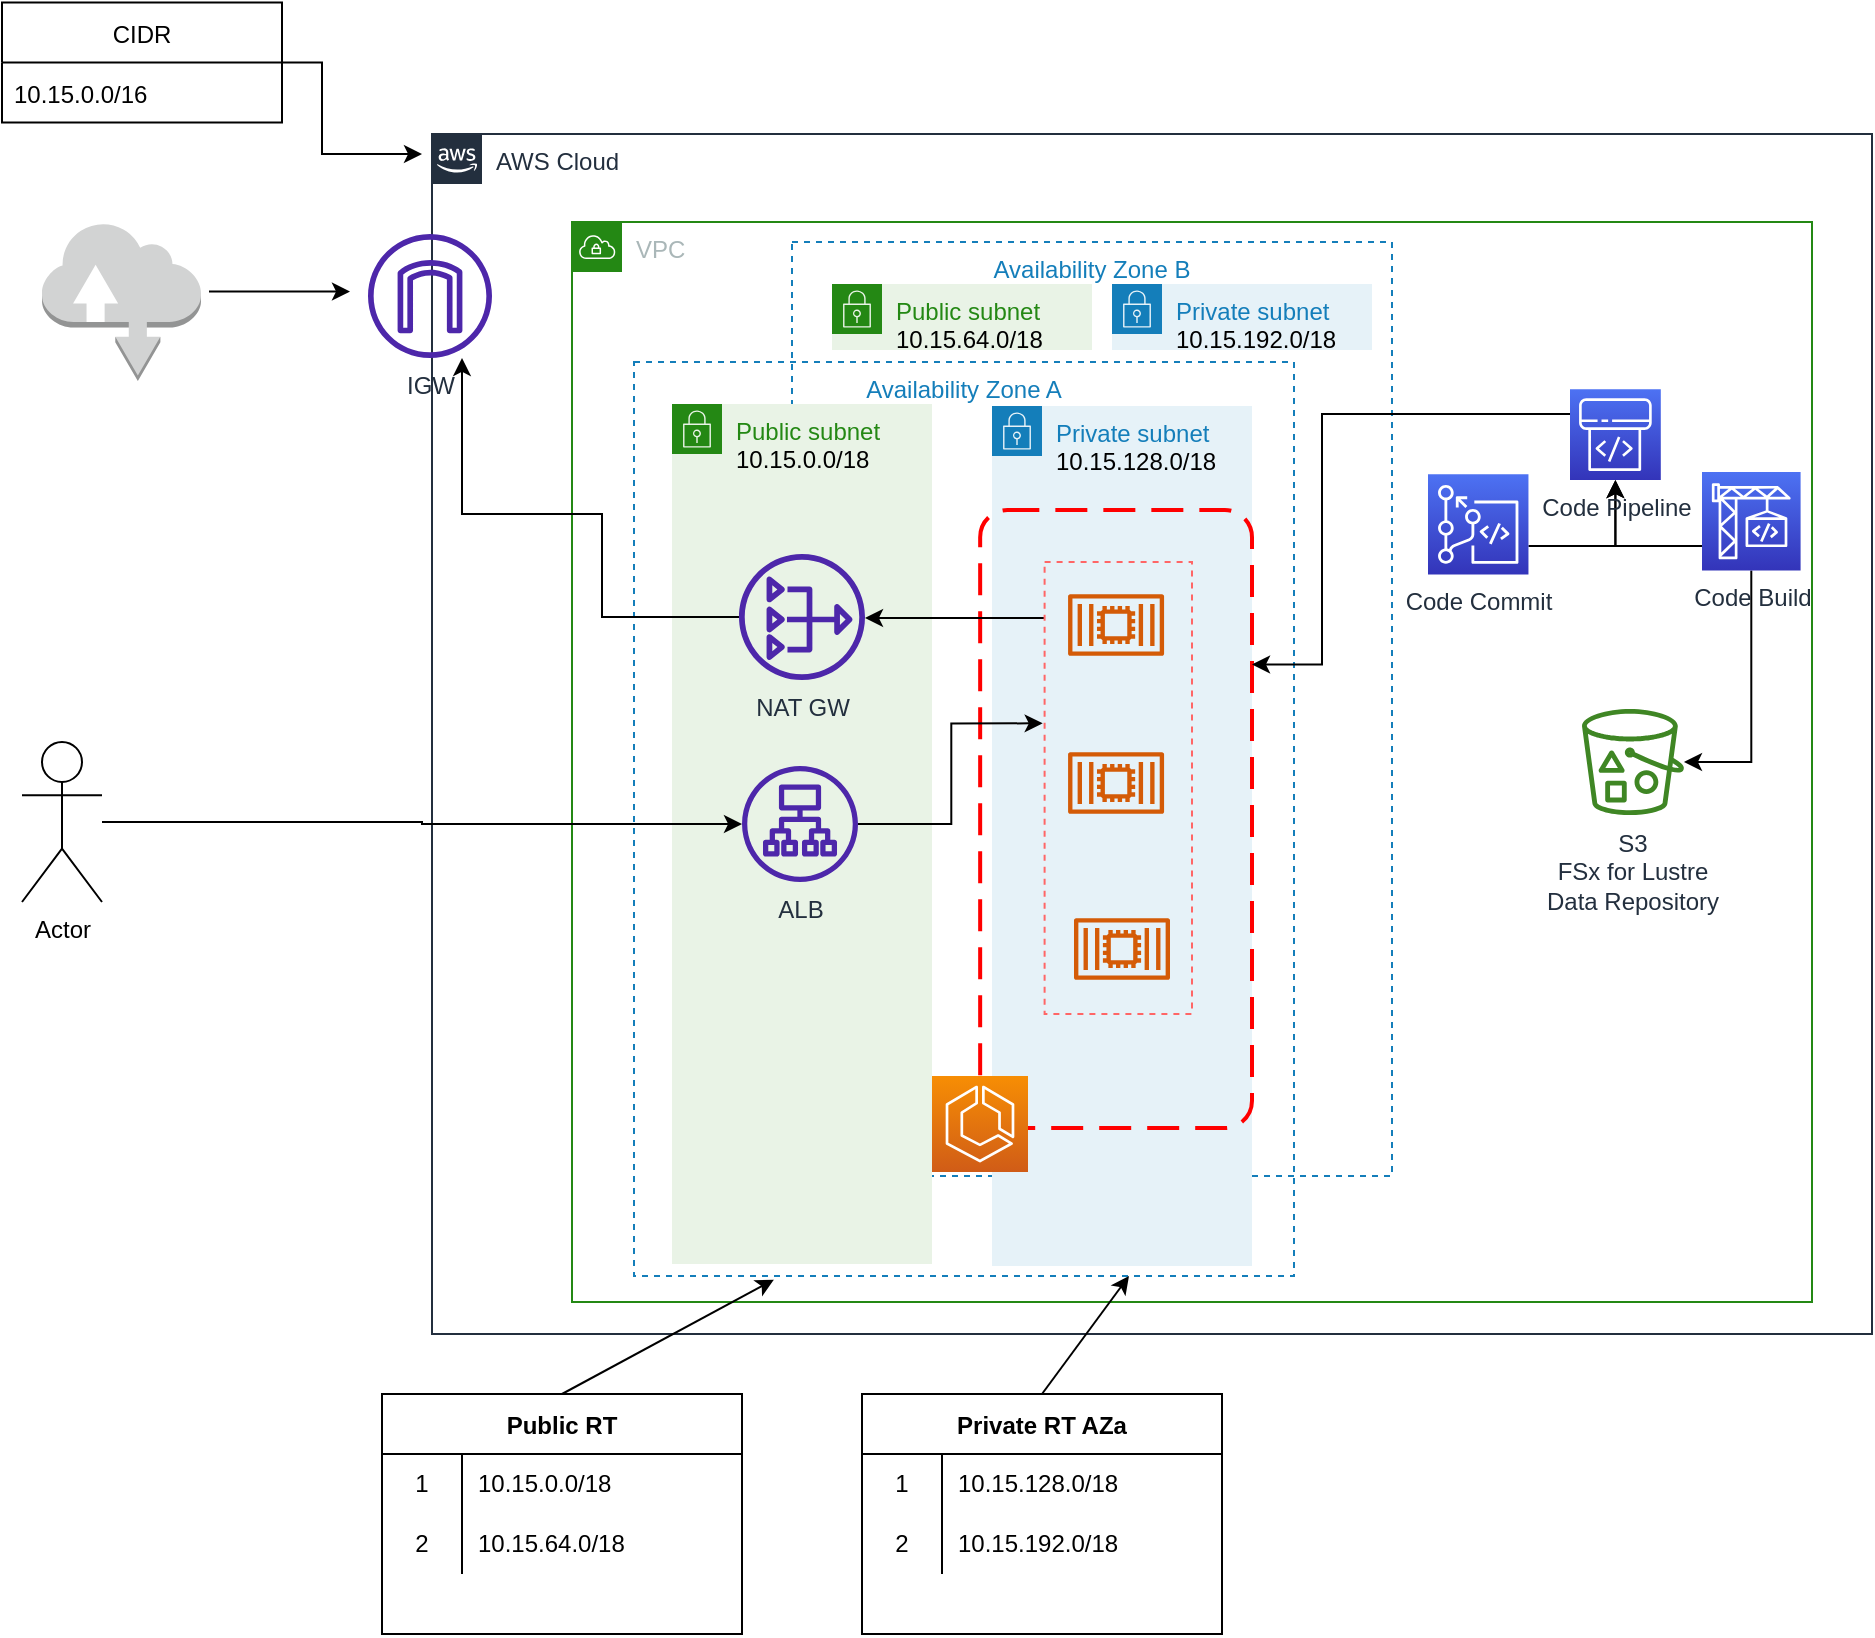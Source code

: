 <mxfile version="20.2.2" type="device"><diagram id="uUM88sbJ-30VzHrQ20Pb" name="ecs-fargate"><mxGraphModel dx="2015" dy="876" grid="1" gridSize="10" guides="1" tooltips="1" connect="1" arrows="1" fold="1" page="1" pageScale="1" pageWidth="1100" pageHeight="850" math="0" shadow="0"><root><mxCell id="0"/><mxCell id="1" parent="0"/><mxCell id="Yb6yc6f87zVspw3AK-5Y-125" value="AWS Cloud" style="points=[[0,0],[0.25,0],[0.5,0],[0.75,0],[1,0],[1,0.25],[1,0.5],[1,0.75],[1,1],[0.75,1],[0.5,1],[0.25,1],[0,1],[0,0.75],[0,0.5],[0,0.25]];outlineConnect=0;gradientColor=none;html=1;whiteSpace=wrap;fontSize=12;fontStyle=0;container=0;pointerEvents=0;collapsible=0;recursiveResize=0;shape=mxgraph.aws4.group;grIcon=mxgraph.aws4.group_aws_cloud_alt;strokeColor=#232F3E;fillColor=none;verticalAlign=top;align=left;spacingLeft=30;fontColor=#232F3E;dashed=0;" vertex="1" parent="1"><mxGeometry x="355" y="80" width="720" height="600" as="geometry"/></mxCell><mxCell id="Yb6yc6f87zVspw3AK-5Y-126" value="VPC" style="points=[[0,0],[0.25,0],[0.5,0],[0.75,0],[1,0],[1,0.25],[1,0.5],[1,0.75],[1,1],[0.75,1],[0.5,1],[0.25,1],[0,1],[0,0.75],[0,0.5],[0,0.25]];outlineConnect=0;gradientColor=none;html=1;whiteSpace=wrap;fontSize=12;fontStyle=0;container=1;pointerEvents=0;collapsible=0;recursiveResize=0;shape=mxgraph.aws4.group;grIcon=mxgraph.aws4.group_vpc;strokeColor=#248814;fillColor=none;verticalAlign=top;align=left;spacingLeft=30;fontColor=#AAB7B8;dashed=0;" vertex="1" parent="1"><mxGeometry x="425" y="124" width="620" height="540" as="geometry"/></mxCell><mxCell id="Yb6yc6f87zVspw3AK-5Y-132" value="Availability Zone A" style="fillColor=none;strokeColor=#147EBA;dashed=1;verticalAlign=top;fontStyle=0;fontColor=#147EBA;" vertex="1" parent="Yb6yc6f87zVspw3AK-5Y-126"><mxGeometry x="31" y="70" width="330" height="457" as="geometry"/></mxCell><mxCell id="Yb6yc6f87zVspw3AK-5Y-133" value="Availability Zone B" style="fillColor=none;strokeColor=#147EBA;dashed=1;verticalAlign=top;fontStyle=0;fontColor=#147EBA;" vertex="1" parent="Yb6yc6f87zVspw3AK-5Y-126"><mxGeometry x="110" y="10" width="300" height="467" as="geometry"/></mxCell><mxCell id="Yb6yc6f87zVspw3AK-5Y-137" value="Public subnet&lt;br&gt;&lt;span style=&quot;color: rgb(0, 0, 0);&quot;&gt;10.15.0.0/18&lt;/span&gt;" style="points=[[0,0],[0.25,0],[0.5,0],[0.75,0],[1,0],[1,0.25],[1,0.5],[1,0.75],[1,1],[0.75,1],[0.5,1],[0.25,1],[0,1],[0,0.75],[0,0.5],[0,0.25]];outlineConnect=0;gradientColor=none;html=1;whiteSpace=wrap;fontSize=12;fontStyle=0;container=1;pointerEvents=0;collapsible=0;recursiveResize=0;shape=mxgraph.aws4.group;grIcon=mxgraph.aws4.group_security_group;grStroke=0;strokeColor=#248814;fillColor=#E9F3E6;verticalAlign=top;align=left;spacingLeft=30;fontColor=#248814;dashed=0;" vertex="1" parent="Yb6yc6f87zVspw3AK-5Y-126"><mxGeometry x="50" y="91" width="130" height="430" as="geometry"/></mxCell><mxCell id="Yb6yc6f87zVspw3AK-5Y-176" value="ALB" style="sketch=0;outlineConnect=0;fontColor=#232F3E;gradientColor=none;fillColor=#4D27AA;strokeColor=none;dashed=0;verticalLabelPosition=bottom;verticalAlign=top;align=center;html=1;fontSize=12;fontStyle=0;aspect=fixed;pointerEvents=1;shape=mxgraph.aws4.application_load_balancer;" vertex="1" parent="Yb6yc6f87zVspw3AK-5Y-137"><mxGeometry x="35.003" y="181" width="58" height="58" as="geometry"/></mxCell><mxCell id="Yb6yc6f87zVspw3AK-5Y-138" value="Public subnet&lt;br&gt;&lt;span style=&quot;color: rgb(0, 0, 0);&quot;&gt;10.15.64.0/18&lt;/span&gt;" style="points=[[0,0],[0.25,0],[0.5,0],[0.75,0],[1,0],[1,0.25],[1,0.5],[1,0.75],[1,1],[0.75,1],[0.5,1],[0.25,1],[0,1],[0,0.75],[0,0.5],[0,0.25]];outlineConnect=0;gradientColor=none;html=1;whiteSpace=wrap;fontSize=12;fontStyle=0;container=1;pointerEvents=0;collapsible=0;recursiveResize=0;shape=mxgraph.aws4.group;grIcon=mxgraph.aws4.group_security_group;grStroke=0;strokeColor=#248814;fillColor=#E9F3E6;verticalAlign=top;align=left;spacingLeft=30;fontColor=#248814;dashed=0;" vertex="1" parent="Yb6yc6f87zVspw3AK-5Y-126"><mxGeometry x="130" y="31" width="130" height="33" as="geometry"/></mxCell><mxCell id="Yb6yc6f87zVspw3AK-5Y-139" value="Private subnet&lt;br&gt;&lt;span style=&quot;color: rgb(0, 0, 0);&quot;&gt;10.15.128.0/18&lt;/span&gt;" style="points=[[0,0],[0.25,0],[0.5,0],[0.75,0],[1,0],[1,0.25],[1,0.5],[1,0.75],[1,1],[0.75,1],[0.5,1],[0.25,1],[0,1],[0,0.75],[0,0.5],[0,0.25]];outlineConnect=0;gradientColor=none;html=1;whiteSpace=wrap;fontSize=12;fontStyle=0;container=1;pointerEvents=0;collapsible=0;recursiveResize=0;shape=mxgraph.aws4.group;grIcon=mxgraph.aws4.group_security_group;grStroke=0;strokeColor=#147EBA;fillColor=#E6F2F8;verticalAlign=top;align=left;spacingLeft=30;fontColor=#147EBA;dashed=0;" vertex="1" parent="Yb6yc6f87zVspw3AK-5Y-126"><mxGeometry x="210" y="92" width="130" height="430" as="geometry"/></mxCell><mxCell id="Yb6yc6f87zVspw3AK-5Y-140" value="Private subnet&lt;br&gt;&lt;span style=&quot;color: rgb(0, 0, 0);&quot;&gt;10.15.192.0/18&lt;/span&gt;" style="points=[[0,0],[0.25,0],[0.5,0],[0.75,0],[1,0],[1,0.25],[1,0.5],[1,0.75],[1,1],[0.75,1],[0.5,1],[0.25,1],[0,1],[0,0.75],[0,0.5],[0,0.25]];outlineConnect=0;gradientColor=none;html=1;whiteSpace=wrap;fontSize=12;fontStyle=0;container=1;pointerEvents=0;collapsible=0;recursiveResize=0;shape=mxgraph.aws4.group;grIcon=mxgraph.aws4.group_security_group;grStroke=0;strokeColor=#147EBA;fillColor=#E6F2F8;verticalAlign=top;align=left;spacingLeft=30;fontColor=#147EBA;dashed=0;" vertex="1" parent="Yb6yc6f87zVspw3AK-5Y-126"><mxGeometry x="270" y="31" width="130" height="33" as="geometry"/></mxCell><mxCell id="Yb6yc6f87zVspw3AK-5Y-179" value="" style="rounded=1;arcSize=10;dashed=1;strokeColor=#ff0000;fillColor=none;gradientColor=none;dashPattern=8 4;strokeWidth=2;" vertex="1" parent="Yb6yc6f87zVspw3AK-5Y-126"><mxGeometry x="204.08" y="144" width="135.92" height="309" as="geometry"/></mxCell><mxCell id="Yb6yc6f87zVspw3AK-5Y-182" value="" style="sketch=0;points=[[0,0,0],[0.25,0,0],[0.5,0,0],[0.75,0,0],[1,0,0],[0,1,0],[0.25,1,0],[0.5,1,0],[0.75,1,0],[1,1,0],[0,0.25,0],[0,0.5,0],[0,0.75,0],[1,0.25,0],[1,0.5,0],[1,0.75,0]];outlineConnect=0;fontColor=#232F3E;gradientColor=#F78E04;gradientDirection=north;fillColor=#D05C17;strokeColor=#ffffff;dashed=0;verticalLabelPosition=bottom;verticalAlign=top;align=center;html=1;fontSize=12;fontStyle=0;aspect=fixed;shape=mxgraph.aws4.resourceIcon;resIcon=mxgraph.aws4.ecs;" vertex="1" parent="Yb6yc6f87zVspw3AK-5Y-126"><mxGeometry x="180" y="427" width="48" height="48" as="geometry"/></mxCell><mxCell id="Yb6yc6f87zVspw3AK-5Y-183" value="" style="sketch=0;outlineConnect=0;fontColor=#232F3E;gradientColor=none;fillColor=#D45B07;strokeColor=none;dashed=0;verticalLabelPosition=bottom;verticalAlign=top;align=center;html=1;fontSize=12;fontStyle=0;aspect=fixed;pointerEvents=1;shape=mxgraph.aws4.container_2;" vertex="1" parent="Yb6yc6f87zVspw3AK-5Y-126"><mxGeometry x="248.04" y="186" width="48" height="31" as="geometry"/></mxCell><mxCell id="Yb6yc6f87zVspw3AK-5Y-184" value="" style="sketch=0;outlineConnect=0;fontColor=#232F3E;gradientColor=none;fillColor=#D45B07;strokeColor=none;dashed=0;verticalLabelPosition=bottom;verticalAlign=top;align=center;html=1;fontSize=12;fontStyle=0;aspect=fixed;pointerEvents=1;shape=mxgraph.aws4.container_2;" vertex="1" parent="Yb6yc6f87zVspw3AK-5Y-126"><mxGeometry x="248.04" y="265" width="48" height="31" as="geometry"/></mxCell><mxCell id="Yb6yc6f87zVspw3AK-5Y-185" value="" style="sketch=0;outlineConnect=0;fontColor=#232F3E;gradientColor=none;fillColor=#D45B07;strokeColor=none;dashed=0;verticalLabelPosition=bottom;verticalAlign=top;align=center;html=1;fontSize=12;fontStyle=0;aspect=fixed;pointerEvents=1;shape=mxgraph.aws4.container_2;" vertex="1" parent="Yb6yc6f87zVspw3AK-5Y-126"><mxGeometry x="251" y="348" width="48" height="31" as="geometry"/></mxCell><mxCell id="Yb6yc6f87zVspw3AK-5Y-196" style="edgeStyle=orthogonalEdgeStyle;rounded=0;orthogonalLoop=1;jettySize=auto;html=1;" edge="1" parent="Yb6yc6f87zVspw3AK-5Y-126" source="Yb6yc6f87zVspw3AK-5Y-188" target="Yb6yc6f87zVspw3AK-5Y-194"><mxGeometry relative="1" as="geometry"><Array as="points"><mxPoint x="205" y="198"/><mxPoint x="205" y="198"/></Array></mxGeometry></mxCell><mxCell id="Yb6yc6f87zVspw3AK-5Y-188" value="" style="rounded=0;whiteSpace=wrap;html=1;strokeColor=#FF6666;fillColor=none;dashed=1;" vertex="1" parent="Yb6yc6f87zVspw3AK-5Y-126"><mxGeometry x="236.3" y="170" width="73.7" height="226" as="geometry"/></mxCell><mxCell id="Yb6yc6f87zVspw3AK-5Y-189" style="edgeStyle=orthogonalEdgeStyle;rounded=0;orthogonalLoop=1;jettySize=auto;html=1;entryX=-0.013;entryY=0.357;entryDx=0;entryDy=0;entryPerimeter=0;" edge="1" parent="Yb6yc6f87zVspw3AK-5Y-126" source="Yb6yc6f87zVspw3AK-5Y-176" target="Yb6yc6f87zVspw3AK-5Y-188"><mxGeometry relative="1" as="geometry"/></mxCell><mxCell id="Yb6yc6f87zVspw3AK-5Y-191" value="S3&lt;br&gt;FSx for Lustre &lt;br&gt;Data Repository" style="sketch=0;outlineConnect=0;fontColor=#232F3E;gradientColor=none;fillColor=#3F8624;strokeColor=none;dashed=0;verticalLabelPosition=bottom;verticalAlign=top;align=center;html=1;fontSize=12;fontStyle=0;aspect=fixed;pointerEvents=1;shape=mxgraph.aws4.bucket_with_objects;" vertex="1" parent="Yb6yc6f87zVspw3AK-5Y-126"><mxGeometry x="504.996" y="243.48" width="51" height="53.04" as="geometry"/></mxCell><mxCell id="Yb6yc6f87zVspw3AK-5Y-194" value="NAT GW" style="sketch=0;outlineConnect=0;fontColor=#232F3E;gradientColor=none;fillColor=#4D27AA;strokeColor=none;dashed=0;verticalLabelPosition=bottom;verticalAlign=top;align=center;html=1;fontSize=12;fontStyle=0;aspect=fixed;pointerEvents=1;shape=mxgraph.aws4.nat_gateway;" vertex="1" parent="Yb6yc6f87zVspw3AK-5Y-126"><mxGeometry x="83.5" y="166" width="63" height="63" as="geometry"/></mxCell><mxCell id="Yb6yc6f87zVspw3AK-5Y-145" style="edgeStyle=orthogonalEdgeStyle;rounded=0;orthogonalLoop=1;jettySize=auto;html=1;entryX=0.5;entryY=1;entryDx=0;entryDy=0;entryPerimeter=0;" edge="1" parent="1" source="Yb6yc6f87zVspw3AK-5Y-141" target="Yb6yc6f87zVspw3AK-5Y-143"><mxGeometry relative="1" as="geometry"><Array as="points"><mxPoint x="947" y="286"/></Array></mxGeometry></mxCell><mxCell id="Yb6yc6f87zVspw3AK-5Y-192" style="edgeStyle=orthogonalEdgeStyle;rounded=0;orthogonalLoop=1;jettySize=auto;html=1;" edge="1" parent="1" source="Yb6yc6f87zVspw3AK-5Y-141" target="Yb6yc6f87zVspw3AK-5Y-191"><mxGeometry relative="1" as="geometry"><Array as="points"><mxPoint x="1015" y="394"/></Array></mxGeometry></mxCell><mxCell id="Yb6yc6f87zVspw3AK-5Y-141" value="Code Build" style="sketch=0;points=[[0,0,0],[0.25,0,0],[0.5,0,0],[0.75,0,0],[1,0,0],[0,1,0],[0.25,1,0],[0.5,1,0],[0.75,1,0],[1,1,0],[0,0.25,0],[0,0.5,0],[0,0.75,0],[1,0.25,0],[1,0.5,0],[1,0.75,0]];outlineConnect=0;fontColor=#232F3E;gradientColor=#4D72F3;gradientDirection=north;fillColor=#3334B9;strokeColor=#ffffff;dashed=0;verticalLabelPosition=bottom;verticalAlign=top;align=center;html=1;fontSize=12;fontStyle=0;aspect=fixed;shape=mxgraph.aws4.resourceIcon;resIcon=mxgraph.aws4.codebuild;" vertex="1" parent="1"><mxGeometry x="990.0" y="249" width="49.3" height="49.3" as="geometry"/></mxCell><mxCell id="Yb6yc6f87zVspw3AK-5Y-144" style="edgeStyle=orthogonalEdgeStyle;rounded=0;orthogonalLoop=1;jettySize=auto;html=1;entryX=0.5;entryY=1;entryDx=0;entryDy=0;entryPerimeter=0;" edge="1" parent="1" source="Yb6yc6f87zVspw3AK-5Y-142" target="Yb6yc6f87zVspw3AK-5Y-143"><mxGeometry relative="1" as="geometry"><Array as="points"><mxPoint x="947" y="286"/></Array></mxGeometry></mxCell><mxCell id="Yb6yc6f87zVspw3AK-5Y-142" value="Code Commit" style="sketch=0;points=[[0,0,0],[0.25,0,0],[0.5,0,0],[0.75,0,0],[1,0,0],[0,1,0],[0.25,1,0],[0.5,1,0],[0.75,1,0],[1,1,0],[0,0.25,0],[0,0.5,0],[0,0.75,0],[1,0.25,0],[1,0.5,0],[1,0.75,0]];outlineConnect=0;fontColor=#232F3E;gradientColor=#4D72F3;gradientDirection=north;fillColor=#3334B9;strokeColor=#ffffff;dashed=0;verticalLabelPosition=bottom;verticalAlign=top;align=center;html=1;fontSize=12;fontStyle=0;aspect=fixed;shape=mxgraph.aws4.resourceIcon;resIcon=mxgraph.aws4.codecommit;" vertex="1" parent="1"><mxGeometry x="853.0" y="250.07" width="50.23" height="50.23" as="geometry"/></mxCell><mxCell id="Yb6yc6f87zVspw3AK-5Y-190" style="edgeStyle=orthogonalEdgeStyle;rounded=0;orthogonalLoop=1;jettySize=auto;html=1;entryX=1;entryY=0.25;entryDx=0;entryDy=0;" edge="1" parent="1" source="Yb6yc6f87zVspw3AK-5Y-143" target="Yb6yc6f87zVspw3AK-5Y-179"><mxGeometry relative="1" as="geometry"><Array as="points"><mxPoint x="800" y="220"/><mxPoint x="800" y="345"/></Array></mxGeometry></mxCell><mxCell id="Yb6yc6f87zVspw3AK-5Y-143" value="Code Pipeline" style="sketch=0;points=[[0,0,0],[0.25,0,0],[0.5,0,0],[0.75,0,0],[1,0,0],[0,1,0],[0.25,1,0],[0.5,1,0],[0.75,1,0],[1,1,0],[0,0.25,0],[0,0.5,0],[0,0.75,0],[1,0.25,0],[1,0.5,0],[1,0.75,0]];outlineConnect=0;fontColor=#232F3E;gradientColor=#4D72F3;gradientDirection=north;fillColor=#3334B9;strokeColor=#ffffff;dashed=0;verticalLabelPosition=bottom;verticalAlign=top;align=center;html=1;fontSize=12;fontStyle=0;aspect=fixed;shape=mxgraph.aws4.resourceIcon;resIcon=mxgraph.aws4.codepipeline;" vertex="1" parent="1"><mxGeometry x="924" y="207.6" width="45.4" height="45.4" as="geometry"/></mxCell><mxCell id="Yb6yc6f87zVspw3AK-5Y-146" value="Public RT" style="shape=table;startSize=30;container=1;collapsible=0;childLayout=tableLayout;fixedRows=1;rowLines=0;fontStyle=1;" vertex="1" parent="1"><mxGeometry x="330" y="710" width="180" height="120" as="geometry"/></mxCell><mxCell id="Yb6yc6f87zVspw3AK-5Y-147" value="" style="shape=tableRow;horizontal=0;startSize=0;swimlaneHead=0;swimlaneBody=0;top=0;left=0;bottom=0;right=0;collapsible=0;dropTarget=0;fillColor=none;points=[[0,0.5],[1,0.5]];portConstraint=eastwest;" vertex="1" parent="Yb6yc6f87zVspw3AK-5Y-146"><mxGeometry y="30" width="180" height="30" as="geometry"/></mxCell><mxCell id="Yb6yc6f87zVspw3AK-5Y-148" value="1" style="shape=partialRectangle;html=1;whiteSpace=wrap;connectable=0;fillColor=none;top=0;left=0;bottom=0;right=0;overflow=hidden;pointerEvents=1;" vertex="1" parent="Yb6yc6f87zVspw3AK-5Y-147"><mxGeometry width="40" height="30" as="geometry"><mxRectangle width="40" height="30" as="alternateBounds"/></mxGeometry></mxCell><mxCell id="Yb6yc6f87zVspw3AK-5Y-149" value="10.15.0.0/18" style="shape=partialRectangle;html=1;whiteSpace=wrap;connectable=0;fillColor=none;top=0;left=0;bottom=0;right=0;align=left;spacingLeft=6;overflow=hidden;" vertex="1" parent="Yb6yc6f87zVspw3AK-5Y-147"><mxGeometry x="40" width="140" height="30" as="geometry"><mxRectangle width="140" height="30" as="alternateBounds"/></mxGeometry></mxCell><mxCell id="Yb6yc6f87zVspw3AK-5Y-150" value="" style="shape=tableRow;horizontal=0;startSize=0;swimlaneHead=0;swimlaneBody=0;top=0;left=0;bottom=0;right=0;collapsible=0;dropTarget=0;fillColor=none;points=[[0,0.5],[1,0.5]];portConstraint=eastwest;" vertex="1" parent="Yb6yc6f87zVspw3AK-5Y-146"><mxGeometry y="60" width="180" height="30" as="geometry"/></mxCell><mxCell id="Yb6yc6f87zVspw3AK-5Y-151" value="2" style="shape=partialRectangle;html=1;whiteSpace=wrap;connectable=0;fillColor=none;top=0;left=0;bottom=0;right=0;overflow=hidden;" vertex="1" parent="Yb6yc6f87zVspw3AK-5Y-150"><mxGeometry width="40" height="30" as="geometry"><mxRectangle width="40" height="30" as="alternateBounds"/></mxGeometry></mxCell><mxCell id="Yb6yc6f87zVspw3AK-5Y-152" value="10.15.64.0/18" style="shape=partialRectangle;html=1;whiteSpace=wrap;connectable=0;fillColor=none;top=0;left=0;bottom=0;right=0;align=left;spacingLeft=6;overflow=hidden;" vertex="1" parent="Yb6yc6f87zVspw3AK-5Y-150"><mxGeometry x="40" width="140" height="30" as="geometry"><mxRectangle width="140" height="30" as="alternateBounds"/></mxGeometry></mxCell><mxCell id="Yb6yc6f87zVspw3AK-5Y-156" style="edgeStyle=orthogonalEdgeStyle;rounded=0;orthogonalLoop=1;jettySize=auto;html=1;" edge="1" parent="1" source="Yb6yc6f87zVspw3AK-5Y-153"><mxGeometry relative="1" as="geometry"><mxPoint x="350" y="90" as="targetPoint"/><Array as="points"><mxPoint x="300" y="44"/><mxPoint x="300" y="90"/></Array></mxGeometry></mxCell><mxCell id="Yb6yc6f87zVspw3AK-5Y-153" value="CIDR" style="swimlane;fontStyle=0;childLayout=stackLayout;horizontal=1;startSize=30;horizontalStack=0;resizeParent=1;resizeParentMax=0;resizeLast=0;collapsible=1;marginBottom=0;" vertex="1" parent="1"><mxGeometry x="140" y="14.3" width="140" height="60" as="geometry"/></mxCell><mxCell id="Yb6yc6f87zVspw3AK-5Y-154" value="10.15.0.0/16" style="text;strokeColor=none;fillColor=none;align=left;verticalAlign=middle;spacingLeft=4;spacingRight=4;overflow=hidden;points=[[0,0.5],[1,0.5]];portConstraint=eastwest;rotatable=0;" vertex="1" parent="Yb6yc6f87zVspw3AK-5Y-153"><mxGeometry y="30" width="140" height="30" as="geometry"/></mxCell><mxCell id="Yb6yc6f87zVspw3AK-5Y-157" value="Private RT AZa" style="shape=table;startSize=30;container=1;collapsible=0;childLayout=tableLayout;fixedRows=1;rowLines=0;fontStyle=1;" vertex="1" parent="1"><mxGeometry x="570.0" y="710" width="180" height="120" as="geometry"/></mxCell><mxCell id="Yb6yc6f87zVspw3AK-5Y-158" value="" style="shape=tableRow;horizontal=0;startSize=0;swimlaneHead=0;swimlaneBody=0;top=0;left=0;bottom=0;right=0;collapsible=0;dropTarget=0;fillColor=none;points=[[0,0.5],[1,0.5]];portConstraint=eastwest;" vertex="1" parent="Yb6yc6f87zVspw3AK-5Y-157"><mxGeometry y="30" width="180" height="30" as="geometry"/></mxCell><mxCell id="Yb6yc6f87zVspw3AK-5Y-159" value="1" style="shape=partialRectangle;html=1;whiteSpace=wrap;connectable=0;fillColor=none;top=0;left=0;bottom=0;right=0;overflow=hidden;pointerEvents=1;" vertex="1" parent="Yb6yc6f87zVspw3AK-5Y-158"><mxGeometry width="40" height="30" as="geometry"><mxRectangle width="40" height="30" as="alternateBounds"/></mxGeometry></mxCell><mxCell id="Yb6yc6f87zVspw3AK-5Y-160" value="10.15.128.0/18" style="shape=partialRectangle;html=1;whiteSpace=wrap;connectable=0;fillColor=none;top=0;left=0;bottom=0;right=0;align=left;spacingLeft=6;overflow=hidden;" vertex="1" parent="Yb6yc6f87zVspw3AK-5Y-158"><mxGeometry x="40" width="140" height="30" as="geometry"><mxRectangle width="140" height="30" as="alternateBounds"/></mxGeometry></mxCell><mxCell id="Yb6yc6f87zVspw3AK-5Y-161" value="" style="shape=tableRow;horizontal=0;startSize=0;swimlaneHead=0;swimlaneBody=0;top=0;left=0;bottom=0;right=0;collapsible=0;dropTarget=0;fillColor=none;points=[[0,0.5],[1,0.5]];portConstraint=eastwest;" vertex="1" parent="Yb6yc6f87zVspw3AK-5Y-157"><mxGeometry y="60" width="180" height="30" as="geometry"/></mxCell><mxCell id="Yb6yc6f87zVspw3AK-5Y-162" value="2" style="shape=partialRectangle;html=1;whiteSpace=wrap;connectable=0;fillColor=none;top=0;left=0;bottom=0;right=0;overflow=hidden;" vertex="1" parent="Yb6yc6f87zVspw3AK-5Y-161"><mxGeometry width="40" height="30" as="geometry"><mxRectangle width="40" height="30" as="alternateBounds"/></mxGeometry></mxCell><mxCell id="Yb6yc6f87zVspw3AK-5Y-163" value="10.15.192.0/18" style="shape=partialRectangle;html=1;whiteSpace=wrap;connectable=0;fillColor=none;top=0;left=0;bottom=0;right=0;align=left;spacingLeft=6;overflow=hidden;" vertex="1" parent="Yb6yc6f87zVspw3AK-5Y-161"><mxGeometry x="40" width="140" height="30" as="geometry"><mxRectangle width="140" height="30" as="alternateBounds"/></mxGeometry></mxCell><mxCell id="Yb6yc6f87zVspw3AK-5Y-171" value="" style="endArrow=classic;html=1;rounded=0;entryX=0.212;entryY=1.004;entryDx=0;entryDy=0;entryPerimeter=0;exitX=0.5;exitY=0;exitDx=0;exitDy=0;" edge="1" parent="1" source="Yb6yc6f87zVspw3AK-5Y-146" target="Yb6yc6f87zVspw3AK-5Y-132"><mxGeometry width="50" height="50" relative="1" as="geometry"><mxPoint x="750" y="720" as="sourcePoint"/><mxPoint x="800" y="670" as="targetPoint"/></mxGeometry></mxCell><mxCell id="Yb6yc6f87zVspw3AK-5Y-172" value="" style="endArrow=classic;html=1;rounded=0;entryX=0.75;entryY=1;entryDx=0;entryDy=0;exitX=0.5;exitY=0;exitDx=0;exitDy=0;" edge="1" parent="1" source="Yb6yc6f87zVspw3AK-5Y-157" target="Yb6yc6f87zVspw3AK-5Y-132"><mxGeometry width="50" height="50" relative="1" as="geometry"><mxPoint x="750" y="720" as="sourcePoint"/><mxPoint x="800" y="670" as="targetPoint"/></mxGeometry></mxCell><mxCell id="Yb6yc6f87zVspw3AK-5Y-173" value="IGW" style="sketch=0;outlineConnect=0;fontColor=#232F3E;gradientColor=none;fillColor=#4D27AA;strokeColor=none;dashed=0;verticalLabelPosition=bottom;verticalAlign=top;align=center;html=1;fontSize=12;fontStyle=0;aspect=fixed;pointerEvents=1;shape=mxgraph.aws4.internet_gateway;" vertex="1" parent="1"><mxGeometry x="323" y="130" width="62" height="62" as="geometry"/></mxCell><mxCell id="Yb6yc6f87zVspw3AK-5Y-175" style="edgeStyle=orthogonalEdgeStyle;rounded=0;orthogonalLoop=1;jettySize=auto;html=1;" edge="1" parent="1"><mxGeometry relative="1" as="geometry"><mxPoint x="314" y="158.75" as="targetPoint"/><mxPoint x="243.5" y="158.8" as="sourcePoint"/></mxGeometry></mxCell><mxCell id="Yb6yc6f87zVspw3AK-5Y-174" value="" style="outlineConnect=0;dashed=0;verticalLabelPosition=bottom;verticalAlign=top;align=center;html=1;shape=mxgraph.aws3.internet;fillColor=#D2D3D3;gradientColor=none;" vertex="1" parent="1"><mxGeometry x="160" y="124" width="79.5" height="79.5" as="geometry"/></mxCell><mxCell id="Yb6yc6f87zVspw3AK-5Y-195" style="edgeStyle=orthogonalEdgeStyle;rounded=0;orthogonalLoop=1;jettySize=auto;html=1;" edge="1" parent="1" source="Yb6yc6f87zVspw3AK-5Y-194" target="Yb6yc6f87zVspw3AK-5Y-173"><mxGeometry relative="1" as="geometry"><Array as="points"><mxPoint x="440" y="322"/><mxPoint x="440" y="270"/><mxPoint x="370" y="270"/></Array></mxGeometry></mxCell><mxCell id="Yb6yc6f87zVspw3AK-5Y-198" style="edgeStyle=orthogonalEdgeStyle;rounded=0;orthogonalLoop=1;jettySize=auto;html=1;" edge="1" parent="1" source="Yb6yc6f87zVspw3AK-5Y-197" target="Yb6yc6f87zVspw3AK-5Y-176"><mxGeometry relative="1" as="geometry"/></mxCell><mxCell id="Yb6yc6f87zVspw3AK-5Y-197" value="Actor" style="shape=umlActor;verticalLabelPosition=bottom;verticalAlign=top;html=1;outlineConnect=0;" vertex="1" parent="1"><mxGeometry x="150" y="384" width="40" height="80" as="geometry"/></mxCell></root></mxGraphModel></diagram></mxfile>